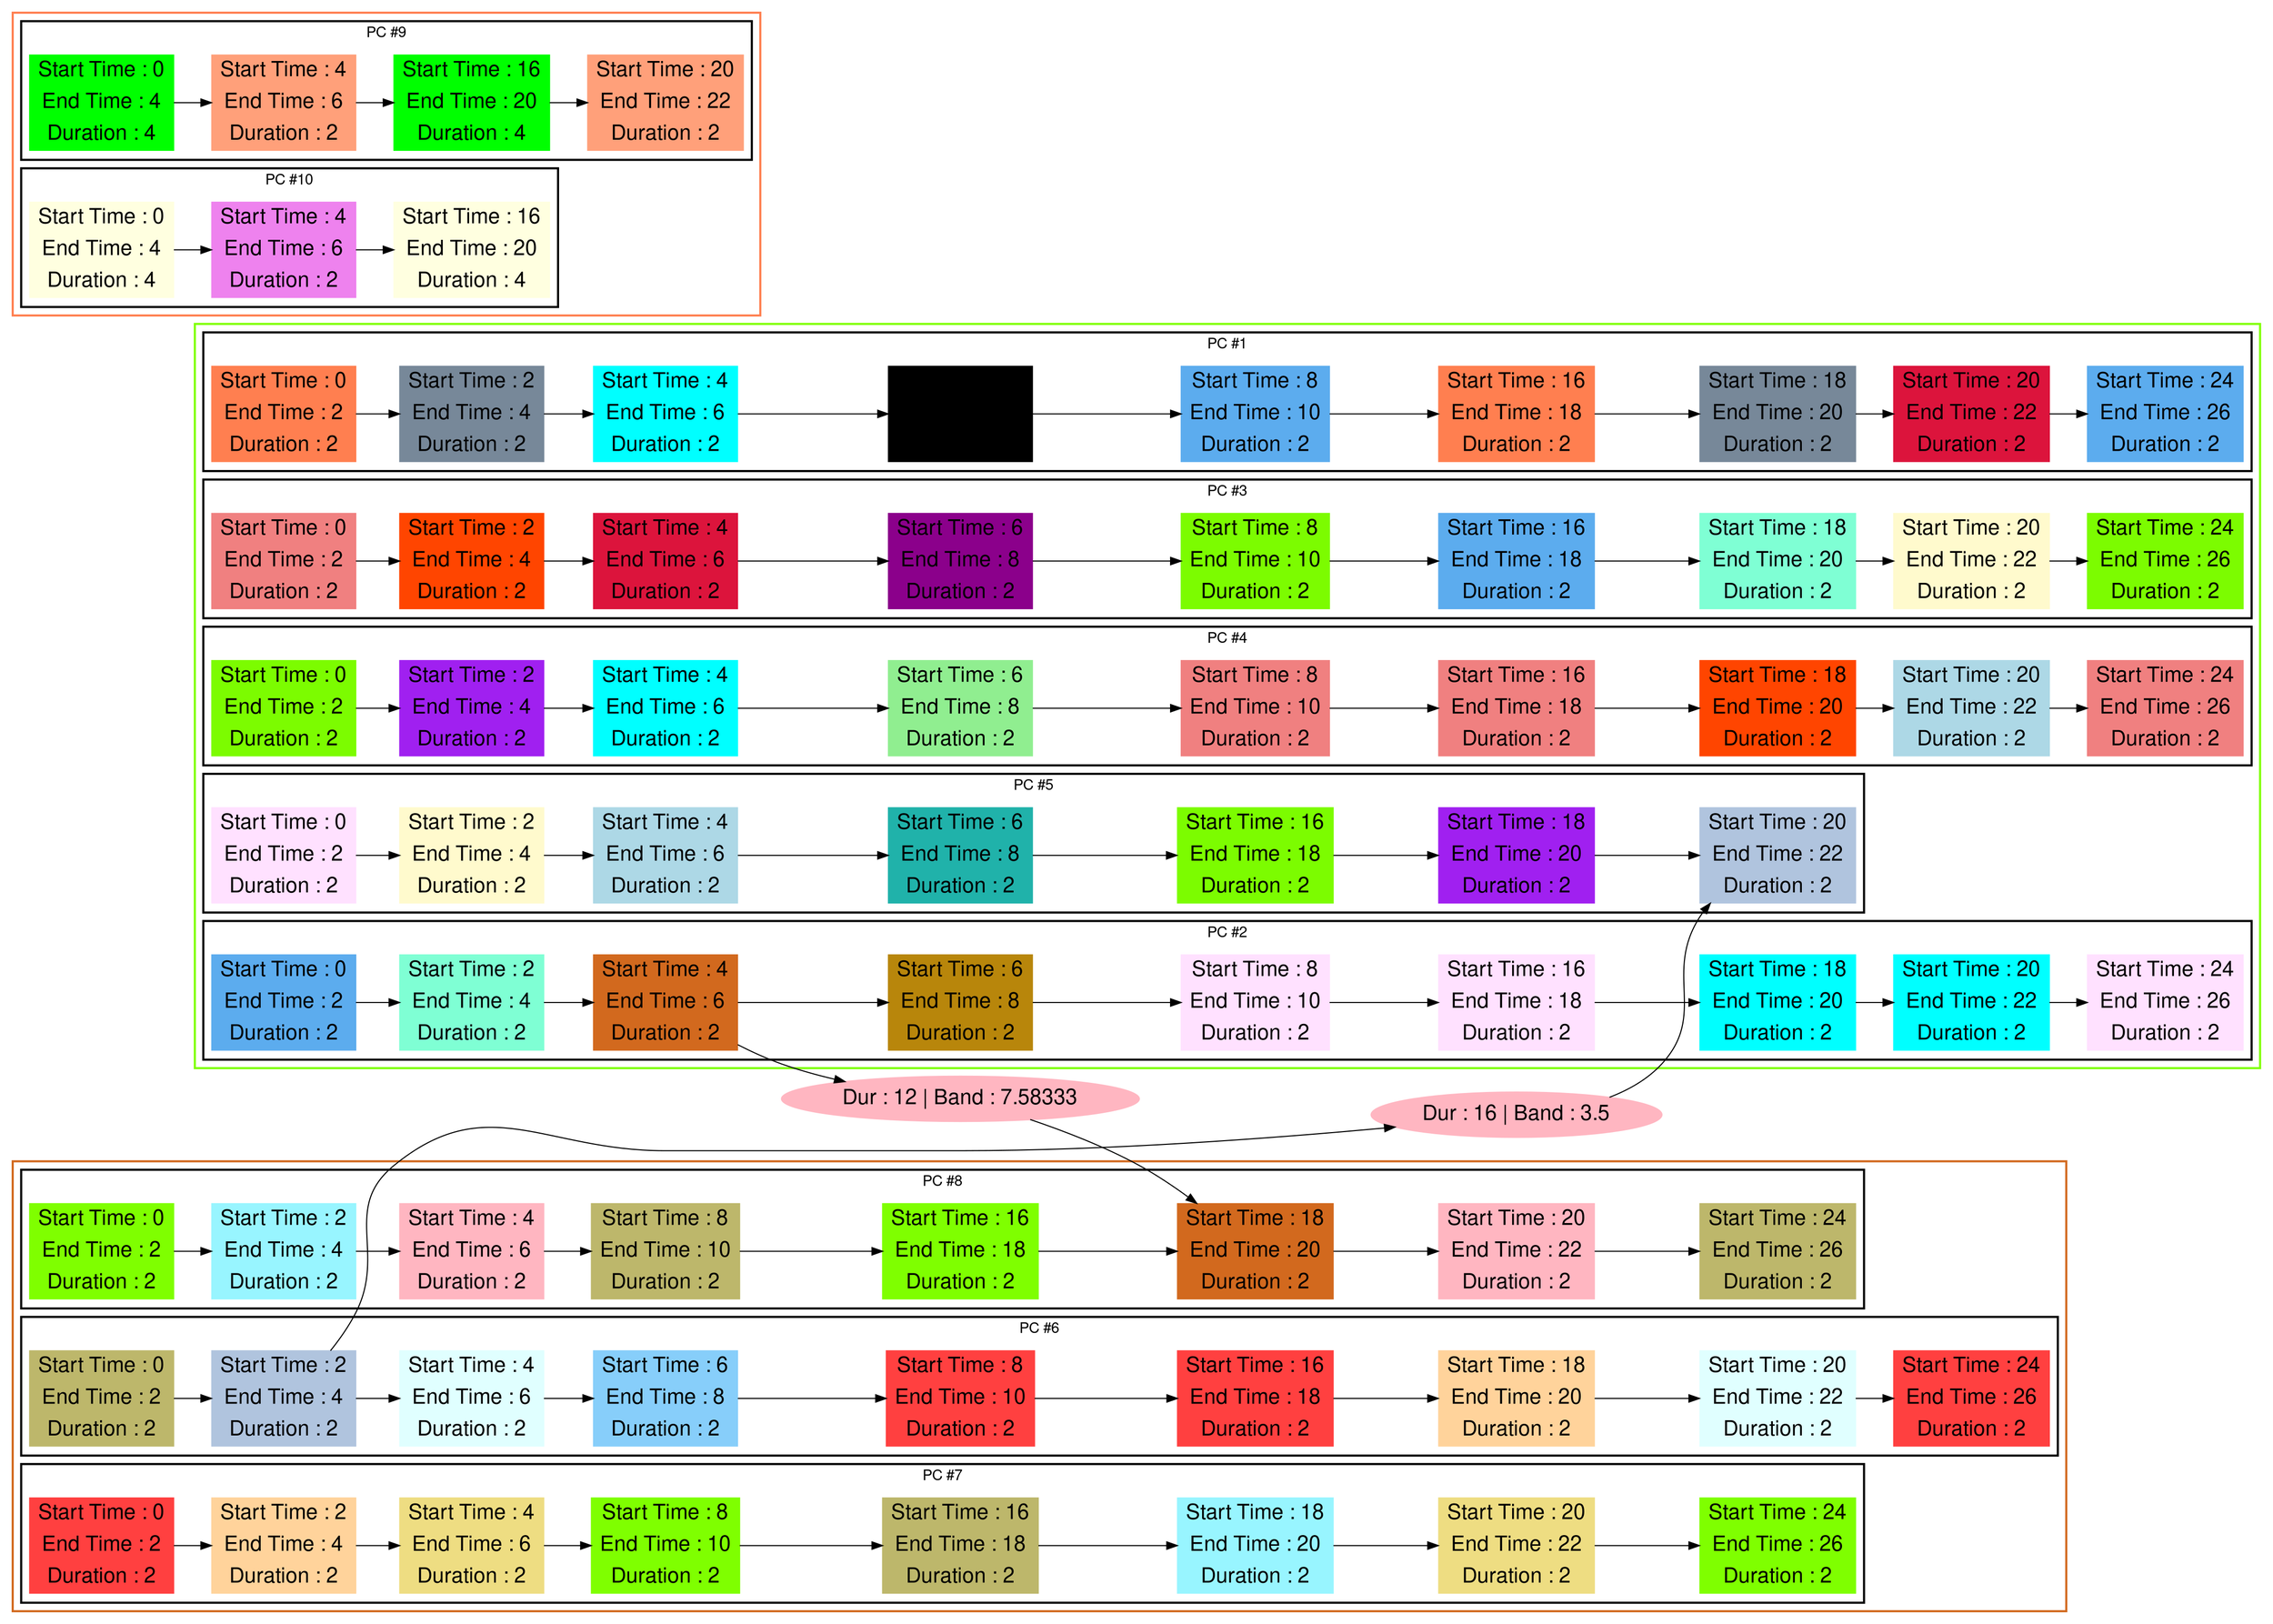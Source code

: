 digraph G {

fontname="Helvetica,Arial,sans-serif"
node [fontname="Helvetica,Arial,sans-serif"]
edge [fontname="Helvetica,Arial,sans-serif"]
graph [rankdir = "LR"];
node [fontsize = "20" shape = "ellipse"];

    subgraph cluster_Mod_0{
        color =chartreuse
        style = bold
        subgraph cluster_0{
           node [style=filled]
           color = black


            "node31" [
               label = "Start Time : 0 | End Time : 2 | Duration : 2"
               shape = "record"
               color = coral
            ]

            "node67" [
               label = "Start Time : 2 | End Time : 4 | Duration : 2"
               shape = "record"
               color = lightslategray
            ]

            "node4" [
               label = "Start Time : 4 | End Time : 6 | Duration : 2"
               shape = "record"
               color = aqua
            ]

            "node33" [
               label = "Start Time : 6 | End Time : 8 | Duration : 2"
               shape = "record"
               color = cornflower
            ]

            "node1" [
               label = "Start Time : 8 | End Time : 10 | Duration : 2"
               shape = "record"
               color = steelblue2
            ]

            "node32" [
               label = "Start Time : 16 | End Time : 18 | Duration : 2"
               shape = "record"
               color = coral
            ]

            "node68" [
               label = "Start Time : 18 | End Time : 20 | Duration : 2"
               shape = "record"
               color = lightslategray
            ]

            "node35" [
               label = "Start Time : 20 | End Time : 22 | Duration : 2"
               shape = "record"
               color = crimson
            ]

            "node3" [
               label = "Start Time : 24 | End Time : 26 | Duration : 2"
               shape = "record"
               color = steelblue2
            ]

            node31 -> node67 -> node4 -> node33 -> node1 -> node32 -> node68 -> node35 -> node3

            label = "PC #1"

        }
        subgraph cluster_1{
           node [style=filled]
           color = black


            "node0" [
               label = "Start Time : 0 | End Time : 2 | Duration : 2"
               shape = "record"
               color = steelblue2
            ]

            "node6" [
               label = "Start Time : 2 | End Time : 4 | Duration : 2"
               shape = "record"
               color = aquamarine
            ]

            "node29" [
               label = "Start Time : 4 | End Time : 6 | Duration : 2"
               shape = "record"
               color = chocolate
            ]

            "node38" [
               label = "Start Time : 6 | End Time : 8 | Duration : 2"
               shape = "record"
               color = darkgoldenrod
            ]

            "node13" [
               label = "Start Time : 8 | End Time : 10 | Duration : 2"
               shape = "record"
               color = thistle1
            ]

            "node14" [
               label = "Start Time : 16 | End Time : 18 | Duration : 2"
               shape = "record"
               color = thistle1
            ]

            "node5" [
               label = "Start Time : 18 | End Time : 20 | Duration : 2"
               shape = "record"
               color = aqua
            ]

            "node37" [
               label = "Start Time : 20 | End Time : 22 | Duration : 2"
               shape = "record"
               color = cyan
            ]

            "node15" [
               label = "Start Time : 24 | End Time : 26 | Duration : 2"
               shape = "record"
               color = thistle1
            ]

            node0 -> node6 -> node29 -> node38 -> node13 -> node14 -> node5 -> node37 -> node15

            label = "PC #2"

        }
        subgraph cluster_2{
           node [style=filled]
           color = black


            "node52" [
               label = "Start Time : 0 | End Time : 2 | Duration : 2"
               shape = "record"
               color = lightcoral
            ]

            "node8" [
               label = "Start Time : 2 | End Time : 4 | Duration : 2"
               shape = "record"
               color = orangered1
            ]

            "node34" [
               label = "Start Time : 4 | End Time : 6 | Duration : 2"
               shape = "record"
               color = crimson
            ]

            "node43" [
               label = "Start Time : 6 | End Time : 8 | Duration : 2"
               shape = "record"
               color = darkmagenta
            ]

            "node45" [
               label = "Start Time : 8 | End Time : 10 | Duration : 2"
               shape = "record"
               color = lawngreen
            ]

            "node2" [
               label = "Start Time : 16 | End Time : 18 | Duration : 2"
               shape = "record"
               color = steelblue2
            ]

            "node7" [
               label = "Start Time : 18 | End Time : 20 | Duration : 2"
               shape = "record"
               color = aquamarine
            ]

            "node49" [
               label = "Start Time : 20 | End Time : 22 | Duration : 2"
               shape = "record"
               color = lemonchiffon
            ]

            "node47" [
               label = "Start Time : 24 | End Time : 26 | Duration : 2"
               shape = "record"
               color = lawngreen
            ]

            node52 -> node8 -> node34 -> node43 -> node45 -> node2 -> node7 -> node49 -> node47

            label = "PC #3"

        }
        subgraph cluster_3{
           node [style=filled]
           color = black


            "node44" [
               label = "Start Time : 0 | End Time : 2 | Duration : 2"
               shape = "record"
               color = lawngreen
            ]

            "node10" [
               label = "Start Time : 2 | End Time : 4 | Duration : 2"
               shape = "record"
               color = x11purple
            ]

            "node36" [
               label = "Start Time : 4 | End Time : 6 | Duration : 2"
               shape = "record"
               color = cyan
            ]

            "node60" [
               label = "Start Time : 6 | End Time : 8 | Duration : 2"
               shape = "record"
               color = lightgreen
            ]

            "node53" [
               label = "Start Time : 8 | End Time : 10 | Duration : 2"
               shape = "record"
               color = lightcoral
            ]

            "node54" [
               label = "Start Time : 16 | End Time : 18 | Duration : 2"
               shape = "record"
               color = lightcoral
            ]

            "node9" [
               label = "Start Time : 18 | End Time : 20 | Duration : 2"
               shape = "record"
               color = orangered1
            ]

            "node51" [
               label = "Start Time : 20 | End Time : 22 | Duration : 2"
               shape = "record"
               color = lightblue
            ]

            "node55" [
               label = "Start Time : 24 | End Time : 26 | Duration : 2"
               shape = "record"
               color = lightcoral
            ]

            node44 -> node10 -> node36 -> node60 -> node53 -> node54 -> node9 -> node51 -> node55

            label = "PC #4"

        }
        subgraph cluster_4{
           node [style=filled]
           color = black


            "node12" [
               label = "Start Time : 0 | End Time : 2 | Duration : 2"
               shape = "record"
               color = thistle1
            ]

            "node48" [
               label = "Start Time : 2 | End Time : 4 | Duration : 2"
               shape = "record"
               color = lemonchiffon
            ]

            "node50" [
               label = "Start Time : 4 | End Time : 6 | Duration : 2"
               shape = "record"
               color = lightblue
            ]

            "node65" [
               label = "Start Time : 6 | End Time : 8 | Duration : 2"
               shape = "record"
               color = lightseagreen
            ]

            "node46" [
               label = "Start Time : 16 | End Time : 18 | Duration : 2"
               shape = "record"
               color = lawngreen
            ]

            "node11" [
               label = "Start Time : 18 | End Time : 20 | Duration : 2"
               shape = "record"
               color = x11purple
            ]

            "node70" [
               label = "Start Time : 20 | End Time : 22 | Duration : 2"
               shape = "record"
               color = lightsteelblue
            ]

            node12 -> node48 -> node50 -> node65 -> node46 -> node11 -> node70

            label = "PC #5"

        }
    }
    subgraph cluster_Mod_5{
        color =chocolate
        style = bold
        subgraph cluster_5{
           node [style=filled]
           color = black


            "node39" [
               label = "Start Time : 0 | End Time : 2 | Duration : 2"
               shape = "record"
               color = darkkhaki
            ]

            "node69" [
               label = "Start Time : 2 | End Time : 4 | Duration : 2"
               shape = "record"
               color = lightsteelblue
            ]

            "node56" [
               label = "Start Time : 4 | End Time : 6 | Duration : 2"
               shape = "record"
               color = lightcyan
            ]

            "node66" [
               label = "Start Time : 6 | End Time : 8 | Duration : 2"
               shape = "record"
               color = lightskyblue
            ]

            "node18" [
               label = "Start Time : 8 | End Time : 10 | Duration : 2"
               shape = "record"
               color = brown1
            ]

            "node19" [
               label = "Start Time : 16 | End Time : 18 | Duration : 2"
               shape = "record"
               color = brown1
            ]

            "node22" [
               label = "Start Time : 18 | End Time : 20 | Duration : 2"
               shape = "record"
               color = burlywood1
            ]

            "node57" [
               label = "Start Time : 20 | End Time : 22 | Duration : 2"
               shape = "record"
               color = lightcyan
            ]

            "node20" [
               label = "Start Time : 24 | End Time : 26 | Duration : 2"
               shape = "record"
               color = brown1
            ]

            node39 -> node69 -> node56 -> node66 -> node18 -> node19 -> node22 -> node57 -> node20

            label = "PC #6"

        }
        subgraph cluster_6{
           node [style=filled]
           color = black


            "node17" [
               label = "Start Time : 0 | End Time : 2 | Duration : 2"
               shape = "record"
               color = brown1
            ]

            "node21" [
               label = "Start Time : 2 | End Time : 4 | Duration : 2"
               shape = "record"
               color = burlywood1
            ]

            "node58" [
               label = "Start Time : 4 | End Time : 6 | Duration : 2"
               shape = "record"
               color = lightgoldenrod
            ]

            "node26" [
               label = "Start Time : 8 | End Time : 10 | Duration : 2"
               shape = "record"
               color = chartreuse
            ]

            "node41" [
               label = "Start Time : 16 | End Time : 18 | Duration : 2"
               shape = "record"
               color = darkkhaki
            ]

            "node24" [
               label = "Start Time : 18 | End Time : 20 | Duration : 2"
               shape = "record"
               color = cadetblue1
            ]

            "node59" [
               label = "Start Time : 20 | End Time : 22 | Duration : 2"
               shape = "record"
               color = lightgoldenrod
            ]

            "node28" [
               label = "Start Time : 24 | End Time : 26 | Duration : 2"
               shape = "record"
               color = chartreuse
            ]

            node17 -> node21 -> node58 -> node26 -> node41 -> node24 -> node59 -> node28

            label = "PC #7"

        }
        subgraph cluster_7{
           node [style=filled]
           color = black


            "node25" [
               label = "Start Time : 0 | End Time : 2 | Duration : 2"
               shape = "record"
               color = chartreuse
            ]

            "node23" [
               label = "Start Time : 2 | End Time : 4 | Duration : 2"
               shape = "record"
               color = cadetblue1
            ]

            "node61" [
               label = "Start Time : 4 | End Time : 6 | Duration : 2"
               shape = "record"
               color = lightpink
            ]

            "node40" [
               label = "Start Time : 8 | End Time : 10 | Duration : 2"
               shape = "record"
               color = darkkhaki
            ]

            "node27" [
               label = "Start Time : 16 | End Time : 18 | Duration : 2"
               shape = "record"
               color = chartreuse
            ]

            "node30" [
               label = "Start Time : 18 | End Time : 20 | Duration : 2"
               shape = "record"
               color = chocolate
            ]

            "node62" [
               label = "Start Time : 20 | End Time : 22 | Duration : 2"
               shape = "record"
               color = lightpink
            ]

            "node42" [
               label = "Start Time : 24 | End Time : 26 | Duration : 2"
               shape = "record"
               color = darkkhaki
            ]

            node25 -> node23 -> node61 -> node40 -> node27 -> node30 -> node62 -> node42

            label = "PC #8"

        }
    }
    subgraph cluster_Mod_8{
        color =coral
        style = bold
        subgraph cluster_8{
           node [style=filled]
           color = black


            "node73" [
               label = "Start Time : 0 | End Time : 4 | Duration : 4"
               shape = "record"
               color = lime
            ]

            "node63" [
               label = "Start Time : 4 | End Time : 6 | Duration : 2"
               shape = "record"
               color = lightsalmon
            ]

            "node74" [
               label = "Start Time : 16 | End Time : 20 | Duration : 4"
               shape = "record"
               color = lime
            ]

            "node64" [
               label = "Start Time : 20 | End Time : 22 | Duration : 2"
               shape = "record"
               color = lightsalmon
            ]

            node73 -> node63 -> node74 -> node64

            label = "PC #9"

        }
        subgraph cluster_9{
           node [style=filled]
           color = black


            "node71" [
               label = "Start Time : 0 | End Time : 4 | Duration : 4"
               shape = "record"
               color = lightyellow
            ]

            "node16" [
               label = "Start Time : 4 | End Time : 6 | Duration : 2"
               shape = "record"
               color = violet
            ]

            "node72" [
               label = "Start Time : 16 | End Time : 20 | Duration : 4"
               shape = "record"
               color = lightyellow
            ]

            node71 -> node16 -> node72

            label = "PC #10"

        }
    }
    "contextMessage0" [
       label = "Dur : 12 | Band : 7.58333"
       shape = "ellipse"       color = lightpink
       style = filled   ]
    "contextMessage1" [
       label = "Dur : 16 | Band : 3.5"
       shape = "ellipse"       color = lightpink
       style = filled   ]

    node29 -> contextMessage0 -> node30
    node69 -> contextMessage1 -> node70



}

